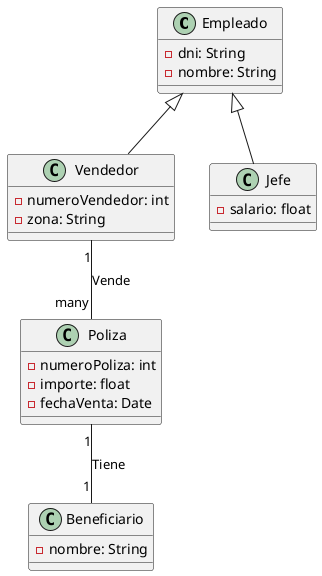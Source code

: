 @startuml

class Empleado {
    - dni: String
    - nombre: String
}

class Vendedor {
    - numeroVendedor: int
    - zona: String
}

class Jefe {
    - salario: float
}

class Poliza {
    - numeroPoliza: int
    - importe: float
    - fechaVenta: Date
}

class Beneficiario {
    - nombre: String
}

Empleado <|-- Vendedor
Empleado <|-- Jefe
Vendedor "1" -- "many" Poliza : Vende
Poliza "1" -- "1" Beneficiario : Tiene

@enduml
